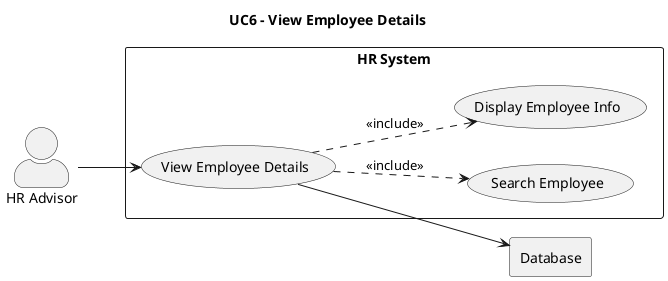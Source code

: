 @startuml
title UC6 – View Employee Details
left to right direction
skinparam actorStyle awesome

actor HR as "HR Advisor"

rectangle Database
rectangle "HR System" {
  usecase UC6 as "View Employee Details"
  usecase UC_Search as "Search Employee"
  usecase UC_Display as "Display Employee Info"
}

HR --> UC6
UC6 ..> UC_Search : <<include>>
UC6 ..> UC_Display : <<include>>
UC6 --> Database
@enduml

